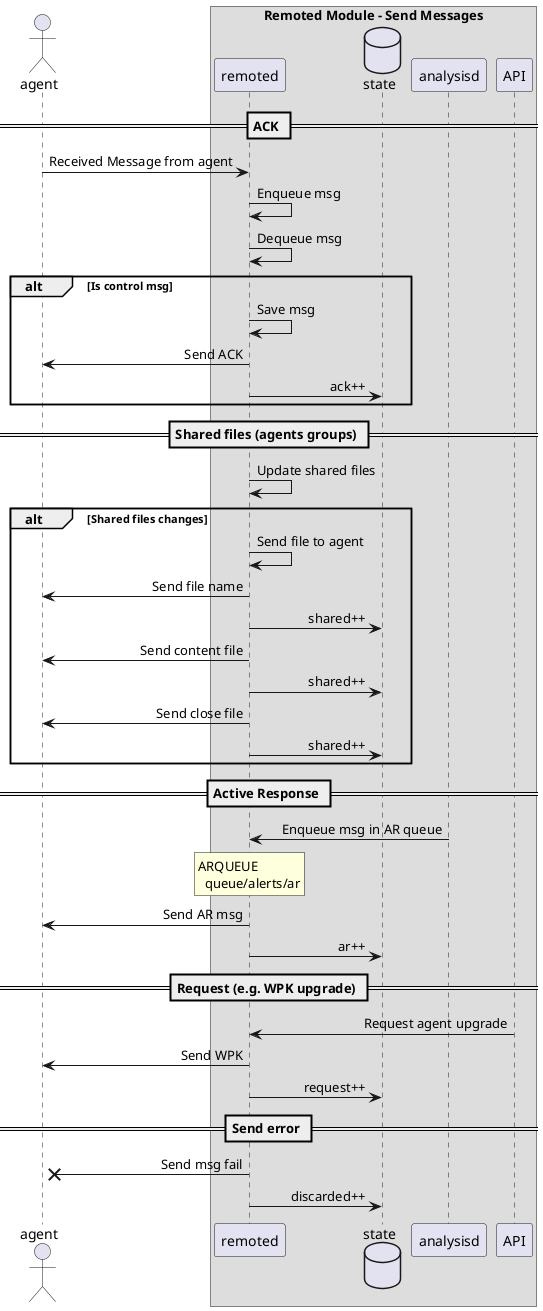 ' Copyright (C) 2015, Wazuh Inc.
' Created by Wazuh, Inc. <info@wazuh.com>.
' This program is free software; you can redistribute it and/or modify it under the terms of GPLv2

@startuml remoted-send

    actor agent
    box "Remoted Module - Send Messages"
    participant remoted
    database state
    participant analysisd
    participant API
    end box
    skinparam sequenceMessageAlign right

    == ACK ==
    agent -> remoted : Received Message from agent
    remoted -> remoted : Enqueue msg
    remoted -> remoted : Dequeue msg
    alt Is control msg
        remoted -> remoted: Save msg
        remoted -> agent: Send ACK
        remoted -> state: ack++
    end

    == Shared files (agents groups) ==
    remoted -> remoted: Update shared files
    alt Shared files changes
        remoted -> remoted: Send file to agent
        remoted -> agent: Send file name
        remoted -> state: shared++
        remoted -> agent: Send content file
        remoted -> state: shared++
        remoted -> agent: Send close file
        remoted -> state: shared++
    end

    == Active Response ==
    analysisd -> remoted : Enqueue msg in AR queue
    rnote over remoted
      ARQUEUE
        queue/alerts/ar
    endrnote
    remoted -> agent: Send AR msg
    remoted -> state: ar++

    == Request (e.g. WPK upgrade) ==
    API -> remoted: Request agent upgrade
    remoted -> agent: Send WPK
    remoted -> state: request++

    == Send error ==
    remoted ->x agent: Send msg fail
    remoted -> state: discarded++

@enduml
